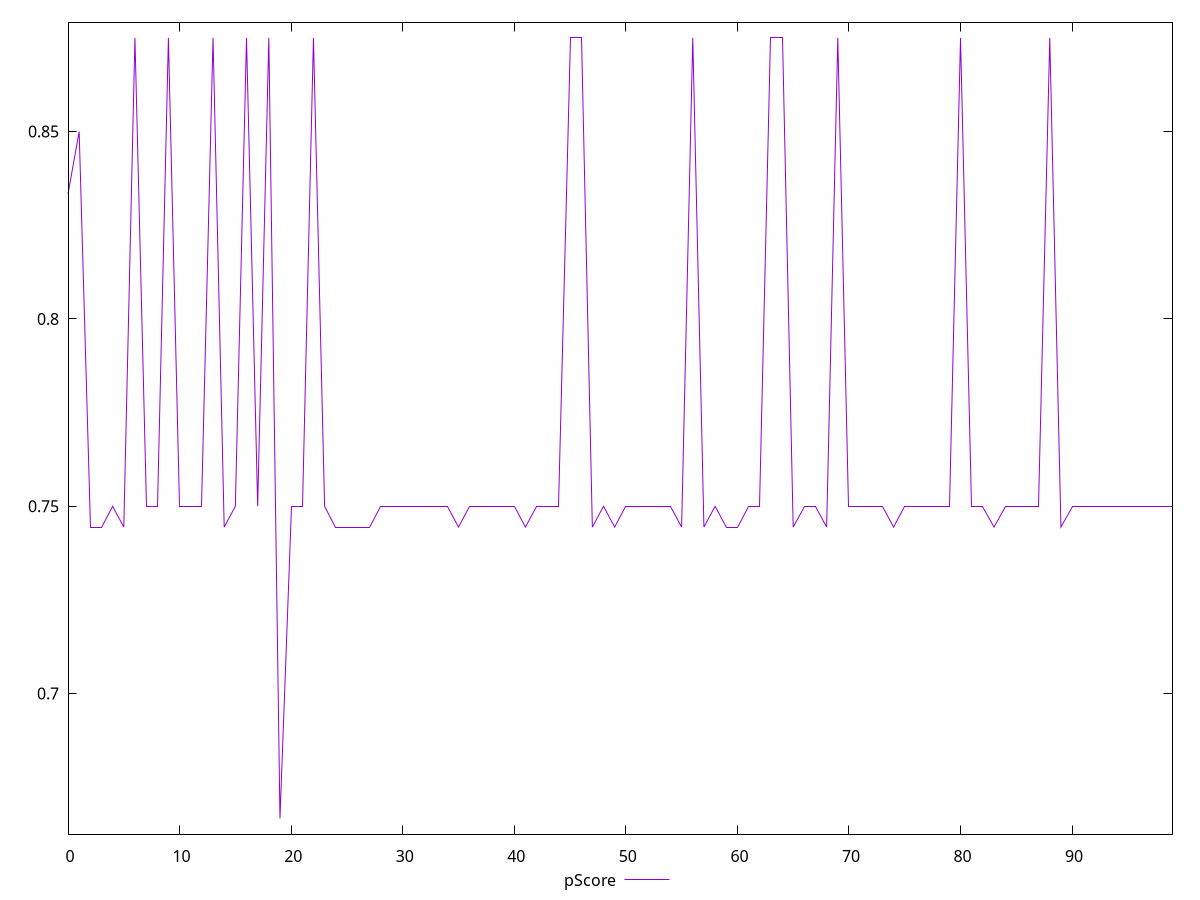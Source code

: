 reset

$pScore <<EOF
0 0.8333333333333333
1 0.85
2 0.7444444444444445
3 0.7444444444444445
4 0.75
5 0.7444444444444445
6 0.875
7 0.75
8 0.75
9 0.875
10 0.75
11 0.75
12 0.75
13 0.875
14 0.7444444444444445
15 0.75
16 0.875
17 0.75
18 0.875
19 0.6666666666666666
20 0.75
21 0.75
22 0.875
23 0.75
24 0.7444444444444445
25 0.7444444444444445
26 0.7444444444444445
27 0.7444444444444445
28 0.75
29 0.75
30 0.75
31 0.75
32 0.75
33 0.75
34 0.75
35 0.7444444444444445
36 0.75
37 0.75
38 0.75
39 0.75
40 0.75
41 0.7444444444444445
42 0.75
43 0.75
44 0.75
45 0.875
46 0.875
47 0.7444444444444445
48 0.75
49 0.7444444444444445
50 0.75
51 0.75
52 0.75
53 0.75
54 0.75
55 0.7444444444444445
56 0.875
57 0.7444444444444445
58 0.75
59 0.7444444444444445
60 0.7444444444444445
61 0.75
62 0.75
63 0.875
64 0.875
65 0.7444444444444445
66 0.75
67 0.75
68 0.7444444444444445
69 0.875
70 0.75
71 0.75
72 0.75
73 0.75
74 0.7444444444444445
75 0.75
76 0.75
77 0.75
78 0.75
79 0.75
80 0.875
81 0.75
82 0.75
83 0.7444444444444445
84 0.75
85 0.75
86 0.75
87 0.75
88 0.875
89 0.7444444444444445
90 0.75
91 0.75
92 0.75
93 0.75
94 0.75
95 0.75
96 0.75
97 0.75
98 0.75
99 0.75
EOF

set key outside below
set xrange [0:99]
set yrange [0.6625:0.8791666666666667]
set trange [0.6625:0.8791666666666667]
set terminal svg size 640, 500 enhanced background rgb 'white'
set output "report_00017_2021-02-10T15-08-03.406Z/offscreen-images/samples/pages+cached+noadtech/pScore/values.svg"

plot $pScore title "pScore" with line

reset
